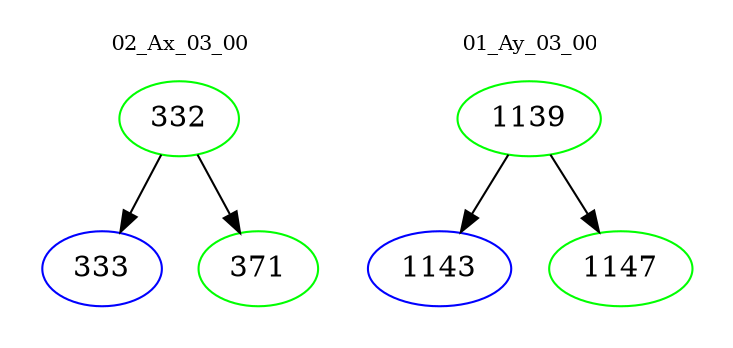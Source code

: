 digraph{
subgraph cluster_0 {
color = white
label = "02_Ax_03_00";
fontsize=10;
T0_332 [label="332", color="green"]
T0_332 -> T0_333 [color="black"]
T0_333 [label="333", color="blue"]
T0_332 -> T0_371 [color="black"]
T0_371 [label="371", color="green"]
}
subgraph cluster_1 {
color = white
label = "01_Ay_03_00";
fontsize=10;
T1_1139 [label="1139", color="green"]
T1_1139 -> T1_1143 [color="black"]
T1_1143 [label="1143", color="blue"]
T1_1139 -> T1_1147 [color="black"]
T1_1147 [label="1147", color="green"]
}
}
